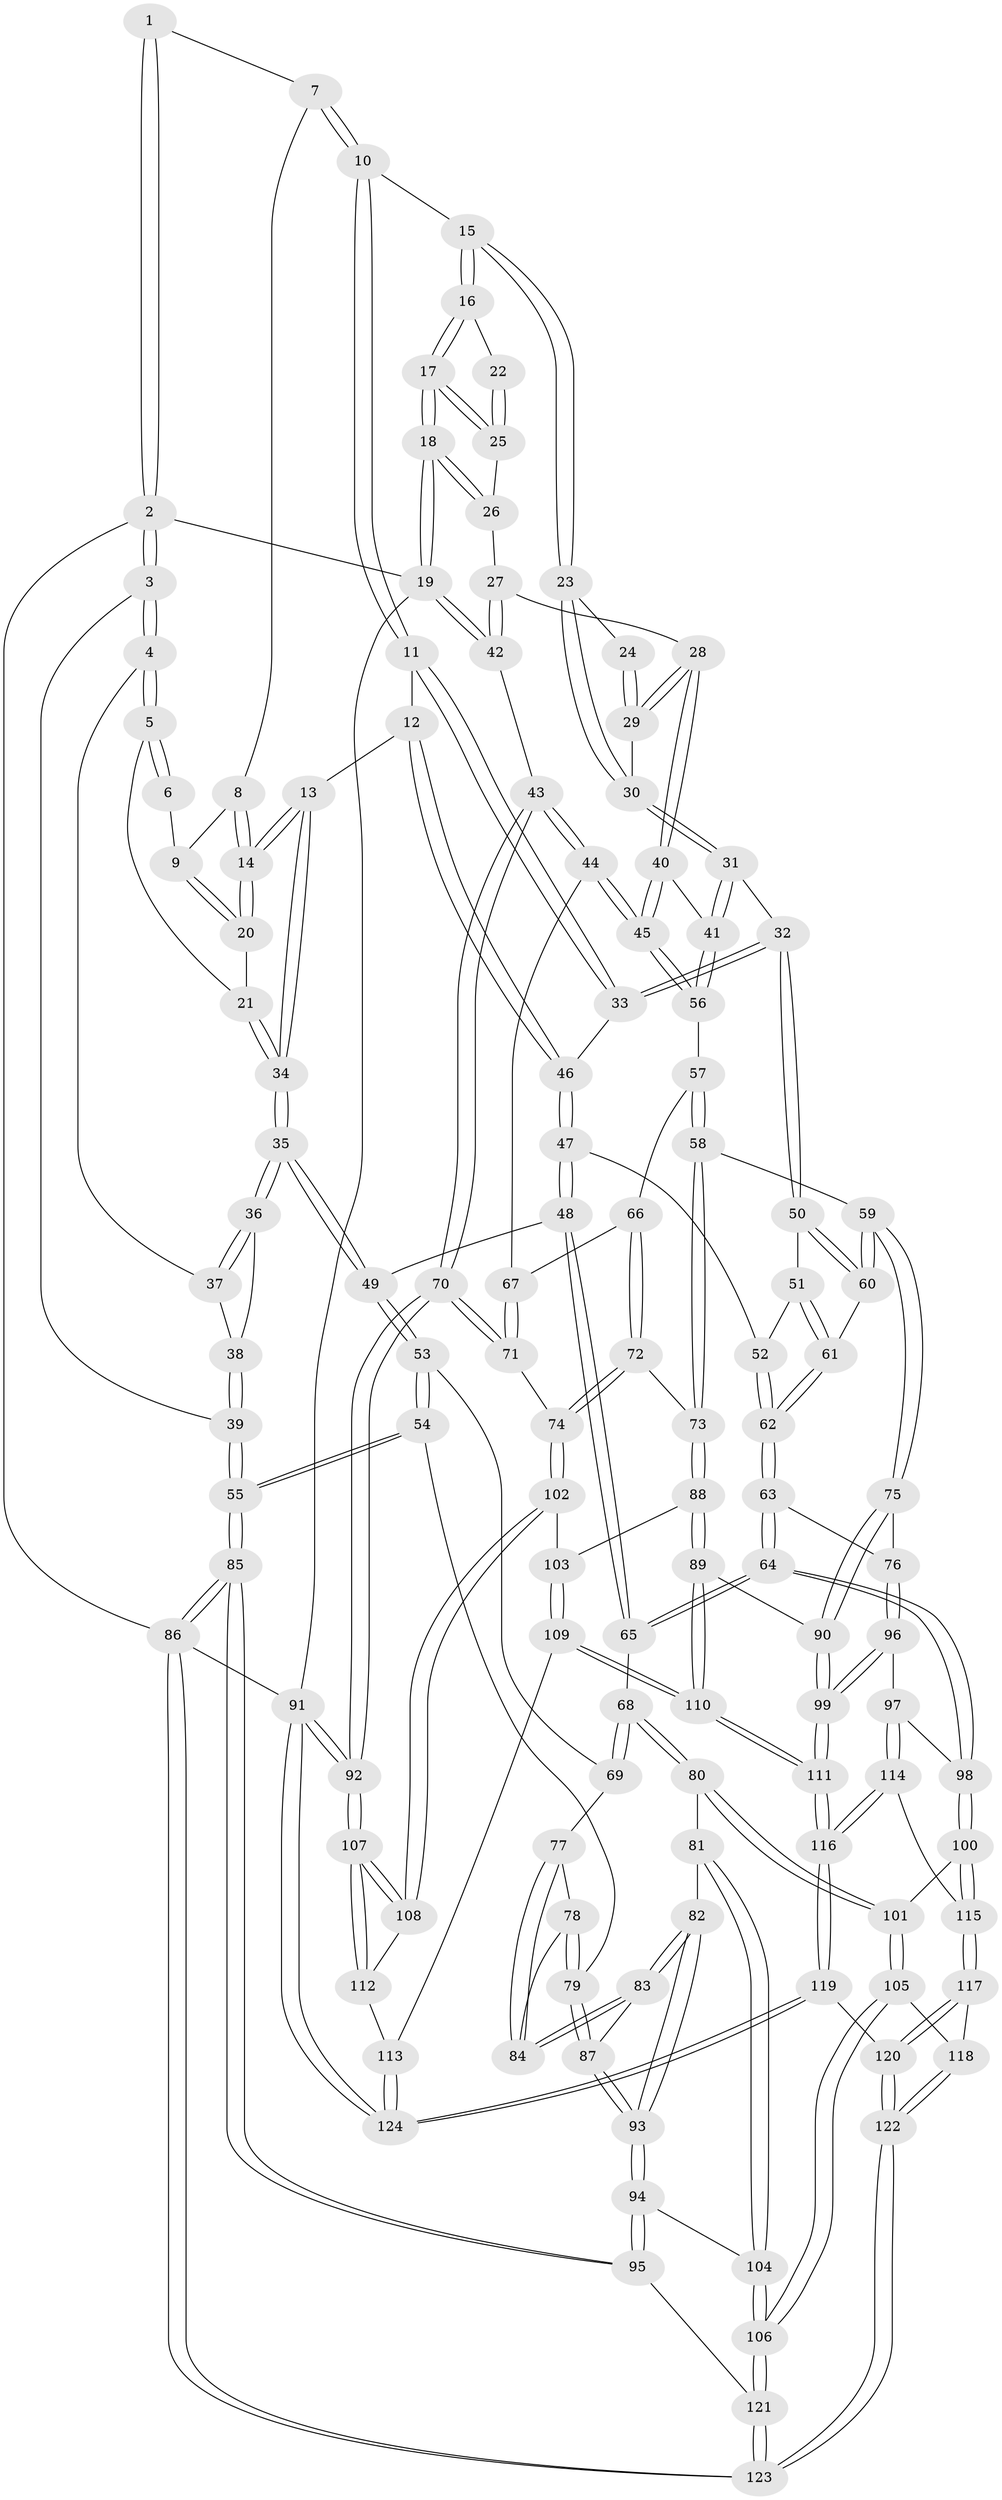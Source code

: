 // Generated by graph-tools (version 1.1) at 2025/38/03/09/25 02:38:45]
// undirected, 124 vertices, 307 edges
graph export_dot {
graph [start="1"]
  node [color=gray90,style=filled];
  1 [pos="+0.19013894561781108+0"];
  2 [pos="+0+0"];
  3 [pos="+0+0.135971047579191"];
  4 [pos="+0.06839370732483831+0.16665513118892686"];
  5 [pos="+0.09210105956167029+0.15753437457931013"];
  6 [pos="+0.18521798333258999+0"];
  7 [pos="+0.3893624130857832+0"];
  8 [pos="+0.28838186926775033+0.08268826963220789"];
  9 [pos="+0.21884569866550901+0.11236525501665988"];
  10 [pos="+0.5125392545086285+0"];
  11 [pos="+0.49795119156489637+0"];
  12 [pos="+0.33209083168693776+0.24587607891740784"];
  13 [pos="+0.31991538331262886+0.2429039127096012"];
  14 [pos="+0.2639559716572815+0.19871694349886107"];
  15 [pos="+0.616235087854757+0"];
  16 [pos="+0.9171803386856693+0"];
  17 [pos="+1+0"];
  18 [pos="+1+0"];
  19 [pos="+1+0"];
  20 [pos="+0.20574401651377297+0.17946123598222002"];
  21 [pos="+0.1520849828484067+0.18270691897659136"];
  22 [pos="+0.8631048870049824+0.11148384354714981"];
  23 [pos="+0.7181423193454113+0.12594740532572754"];
  24 [pos="+0.8304162655552365+0.12709406471014845"];
  25 [pos="+0.8896888870270027+0.15357887947781423"];
  26 [pos="+0.8972064870052974+0.17757522876675708"];
  27 [pos="+0.9030402232941847+0.23124628194331895"];
  28 [pos="+0.8809688772936268+0.2534142948043492"];
  29 [pos="+0.8305162828260447+0.23636292948843068"];
  30 [pos="+0.7285631232608347+0.2185350385693675"];
  31 [pos="+0.6317761409469317+0.3349303939184193"];
  32 [pos="+0.6269091289651799+0.33529671999175825"];
  33 [pos="+0.5570867629360827+0.280169720899838"];
  34 [pos="+0.16554596792447937+0.3476677204410883"];
  35 [pos="+0.15155264800143525+0.37303187937308174"];
  36 [pos="+0.10794489900378677+0.350783597209036"];
  37 [pos="+0.06880493462714507+0.21632268952618083"];
  38 [pos="+0.007523605272303852+0.3438236999504945"];
  39 [pos="+0+0.3947398803003925"];
  40 [pos="+0.8849605040981031+0.2925594300101831"];
  41 [pos="+0.7334815327157778+0.4117797329046365"];
  42 [pos="+1+0.11849494796065368"];
  43 [pos="+1+0.45124487802532764"];
  44 [pos="+0.9731187064506251+0.4247880736144252"];
  45 [pos="+0.9716161664254542+0.42354602978476813"];
  46 [pos="+0.3710003041514094+0.3010793691779173"];
  47 [pos="+0.3573762125316057+0.4124324291266757"];
  48 [pos="+0.3441673624367074+0.42396156930398166"];
  49 [pos="+0.16069163001035608+0.4051315478753285"];
  50 [pos="+0.5964657441083939+0.380630053615786"];
  51 [pos="+0.4398276769501827+0.44590472783684343"];
  52 [pos="+0.43522390378498715+0.4449331108705081"];
  53 [pos="+0.1273045181751714+0.4910275118082578"];
  54 [pos="+0+0.5519039416035609"];
  55 [pos="+0+0.5381653955710999"];
  56 [pos="+0.7357749093141407+0.41570439867239944"];
  57 [pos="+0.7387522439879854+0.43156664224870517"];
  58 [pos="+0.6543755138838099+0.601038004062192"];
  59 [pos="+0.6032638006166798+0.5930002719100348"];
  60 [pos="+0.5745355599443801+0.5423949736388197"];
  61 [pos="+0.49426783302231353+0.5277443914712959"];
  62 [pos="+0.41156528402662984+0.6060155852398236"];
  63 [pos="+0.4000696226606161+0.6215786112683936"];
  64 [pos="+0.33113964450913524+0.6271031026825297"];
  65 [pos="+0.30090182224688733+0.6081786783441687"];
  66 [pos="+0.8206928361934077+0.5341260510765267"];
  67 [pos="+0.87335654096048+0.5313250493549386"];
  68 [pos="+0.29777582634244254+0.6084959565748552"];
  69 [pos="+0.19199549797131987+0.5564862875308367"];
  70 [pos="+1+0.6277589016280583"];
  71 [pos="+0.944212676503582+0.668064950124831"];
  72 [pos="+0.7983920129828168+0.5698129482043515"];
  73 [pos="+0.7086982924926486+0.6420950039675923"];
  74 [pos="+0.8954826666291037+0.7069555957416636"];
  75 [pos="+0.5418860295707164+0.6577256377926839"];
  76 [pos="+0.4807970828279689+0.6624268282553737"];
  77 [pos="+0.14600929092616677+0.617210115064143"];
  78 [pos="+0.08220956498764341+0.6194112718279047"];
  79 [pos="+0+0.5728931815280324"];
  80 [pos="+0.18695613054926555+0.7241781301582861"];
  81 [pos="+0.1821687253353403+0.7239545298163037"];
  82 [pos="+0.17164662583687018+0.7204555046945886"];
  83 [pos="+0.137546553479696+0.6916084177523834"];
  84 [pos="+0.13316468115158966+0.6642746947741778"];
  85 [pos="+0+0.7852393718284216"];
  86 [pos="+0+1"];
  87 [pos="+0.06402880240764466+0.6880779621922573"];
  88 [pos="+0.7317746444193015+0.7072574637783055"];
  89 [pos="+0.6843717169861602+0.7499890557617725"];
  90 [pos="+0.5629115177097896+0.722636095560727"];
  91 [pos="+1+1"];
  92 [pos="+1+1"];
  93 [pos="+0.04574421135787939+0.7814461566689106"];
  94 [pos="+0.04228627891108697+0.7864690896641761"];
  95 [pos="+0+0.7976446210406322"];
  96 [pos="+0.45496236275912716+0.7731508304050623"];
  97 [pos="+0.39857799691673335+0.7759796424917764"];
  98 [pos="+0.3462291175221445+0.7250863950118197"];
  99 [pos="+0.5318945570229889+0.8367959722863472"];
  100 [pos="+0.27856690408136686+0.8073723856355951"];
  101 [pos="+0.2191971043086009+0.7849984903163583"];
  102 [pos="+0.882000345294547+0.722897232752011"];
  103 [pos="+0.745209694662026+0.7137360719372974"];
  104 [pos="+0.10126073128565675+0.8458632422367034"];
  105 [pos="+0.1526116174916679+0.8907906641744633"];
  106 [pos="+0.12372095541944488+0.8921844926248645"];
  107 [pos="+1+0.9545551550835643"];
  108 [pos="+0.8844361224019521+0.7364818075153691"];
  109 [pos="+0.7823464091379754+0.8978158137705592"];
  110 [pos="+0.5869567349829137+0.9638855549498639"];
  111 [pos="+0.5806395126017407+0.9688532113052871"];
  112 [pos="+0.8489806117294462+0.8867653489295089"];
  113 [pos="+0.8194682845870198+0.9018768114063345"];
  114 [pos="+0.3808847926509384+0.8363841342990419"];
  115 [pos="+0.28971061913209534+0.8350680859763425"];
  116 [pos="+0.5071192884156822+1"];
  117 [pos="+0.28291739266437504+0.8765692684689042"];
  118 [pos="+0.16990071540659282+0.8995336670197188"];
  119 [pos="+0.5018203747384804+1"];
  120 [pos="+0.440339198121868+1"];
  121 [pos="+0.09344868923727878+0.9269370664298662"];
  122 [pos="+0.36898626007906987+1"];
  123 [pos="+0+1"];
  124 [pos="+0.9373695657839188+1"];
  1 -- 2;
  1 -- 2;
  1 -- 7;
  2 -- 3;
  2 -- 3;
  2 -- 19;
  2 -- 86;
  3 -- 4;
  3 -- 4;
  3 -- 39;
  4 -- 5;
  4 -- 5;
  4 -- 37;
  5 -- 6;
  5 -- 6;
  5 -- 21;
  6 -- 9;
  7 -- 8;
  7 -- 10;
  7 -- 10;
  8 -- 9;
  8 -- 14;
  8 -- 14;
  9 -- 20;
  9 -- 20;
  10 -- 11;
  10 -- 11;
  10 -- 15;
  11 -- 12;
  11 -- 33;
  11 -- 33;
  12 -- 13;
  12 -- 46;
  12 -- 46;
  13 -- 14;
  13 -- 14;
  13 -- 34;
  13 -- 34;
  14 -- 20;
  14 -- 20;
  15 -- 16;
  15 -- 16;
  15 -- 23;
  15 -- 23;
  16 -- 17;
  16 -- 17;
  16 -- 22;
  17 -- 18;
  17 -- 18;
  17 -- 25;
  17 -- 25;
  18 -- 19;
  18 -- 19;
  18 -- 26;
  18 -- 26;
  19 -- 42;
  19 -- 42;
  19 -- 91;
  20 -- 21;
  21 -- 34;
  21 -- 34;
  22 -- 25;
  22 -- 25;
  23 -- 24;
  23 -- 30;
  23 -- 30;
  24 -- 29;
  24 -- 29;
  25 -- 26;
  26 -- 27;
  27 -- 28;
  27 -- 42;
  27 -- 42;
  28 -- 29;
  28 -- 29;
  28 -- 40;
  28 -- 40;
  29 -- 30;
  30 -- 31;
  30 -- 31;
  31 -- 32;
  31 -- 41;
  31 -- 41;
  32 -- 33;
  32 -- 33;
  32 -- 50;
  32 -- 50;
  33 -- 46;
  34 -- 35;
  34 -- 35;
  35 -- 36;
  35 -- 36;
  35 -- 49;
  35 -- 49;
  36 -- 37;
  36 -- 37;
  36 -- 38;
  37 -- 38;
  38 -- 39;
  38 -- 39;
  39 -- 55;
  39 -- 55;
  40 -- 41;
  40 -- 45;
  40 -- 45;
  41 -- 56;
  41 -- 56;
  42 -- 43;
  43 -- 44;
  43 -- 44;
  43 -- 70;
  43 -- 70;
  44 -- 45;
  44 -- 45;
  44 -- 67;
  45 -- 56;
  45 -- 56;
  46 -- 47;
  46 -- 47;
  47 -- 48;
  47 -- 48;
  47 -- 52;
  48 -- 49;
  48 -- 65;
  48 -- 65;
  49 -- 53;
  49 -- 53;
  50 -- 51;
  50 -- 60;
  50 -- 60;
  51 -- 52;
  51 -- 61;
  51 -- 61;
  52 -- 62;
  52 -- 62;
  53 -- 54;
  53 -- 54;
  53 -- 69;
  54 -- 55;
  54 -- 55;
  54 -- 79;
  55 -- 85;
  55 -- 85;
  56 -- 57;
  57 -- 58;
  57 -- 58;
  57 -- 66;
  58 -- 59;
  58 -- 73;
  58 -- 73;
  59 -- 60;
  59 -- 60;
  59 -- 75;
  59 -- 75;
  60 -- 61;
  61 -- 62;
  61 -- 62;
  62 -- 63;
  62 -- 63;
  63 -- 64;
  63 -- 64;
  63 -- 76;
  64 -- 65;
  64 -- 65;
  64 -- 98;
  64 -- 98;
  65 -- 68;
  66 -- 67;
  66 -- 72;
  66 -- 72;
  67 -- 71;
  67 -- 71;
  68 -- 69;
  68 -- 69;
  68 -- 80;
  68 -- 80;
  69 -- 77;
  70 -- 71;
  70 -- 71;
  70 -- 92;
  70 -- 92;
  71 -- 74;
  72 -- 73;
  72 -- 74;
  72 -- 74;
  73 -- 88;
  73 -- 88;
  74 -- 102;
  74 -- 102;
  75 -- 76;
  75 -- 90;
  75 -- 90;
  76 -- 96;
  76 -- 96;
  77 -- 78;
  77 -- 84;
  77 -- 84;
  78 -- 79;
  78 -- 79;
  78 -- 84;
  79 -- 87;
  79 -- 87;
  80 -- 81;
  80 -- 101;
  80 -- 101;
  81 -- 82;
  81 -- 104;
  81 -- 104;
  82 -- 83;
  82 -- 83;
  82 -- 93;
  82 -- 93;
  83 -- 84;
  83 -- 84;
  83 -- 87;
  85 -- 86;
  85 -- 86;
  85 -- 95;
  85 -- 95;
  86 -- 123;
  86 -- 123;
  86 -- 91;
  87 -- 93;
  87 -- 93;
  88 -- 89;
  88 -- 89;
  88 -- 103;
  89 -- 90;
  89 -- 110;
  89 -- 110;
  90 -- 99;
  90 -- 99;
  91 -- 92;
  91 -- 92;
  91 -- 124;
  91 -- 124;
  92 -- 107;
  92 -- 107;
  93 -- 94;
  93 -- 94;
  94 -- 95;
  94 -- 95;
  94 -- 104;
  95 -- 121;
  96 -- 97;
  96 -- 99;
  96 -- 99;
  97 -- 98;
  97 -- 114;
  97 -- 114;
  98 -- 100;
  98 -- 100;
  99 -- 111;
  99 -- 111;
  100 -- 101;
  100 -- 115;
  100 -- 115;
  101 -- 105;
  101 -- 105;
  102 -- 103;
  102 -- 108;
  102 -- 108;
  103 -- 109;
  103 -- 109;
  104 -- 106;
  104 -- 106;
  105 -- 106;
  105 -- 106;
  105 -- 118;
  106 -- 121;
  106 -- 121;
  107 -- 108;
  107 -- 108;
  107 -- 112;
  107 -- 112;
  108 -- 112;
  109 -- 110;
  109 -- 110;
  109 -- 113;
  110 -- 111;
  110 -- 111;
  111 -- 116;
  111 -- 116;
  112 -- 113;
  113 -- 124;
  113 -- 124;
  114 -- 115;
  114 -- 116;
  114 -- 116;
  115 -- 117;
  115 -- 117;
  116 -- 119;
  116 -- 119;
  117 -- 118;
  117 -- 120;
  117 -- 120;
  118 -- 122;
  118 -- 122;
  119 -- 120;
  119 -- 124;
  119 -- 124;
  120 -- 122;
  120 -- 122;
  121 -- 123;
  121 -- 123;
  122 -- 123;
  122 -- 123;
}
